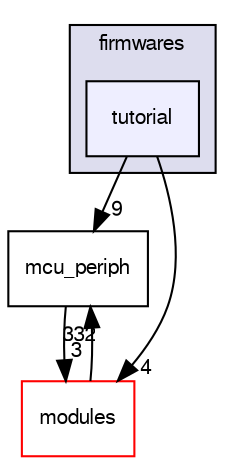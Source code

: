 digraph "sw/airborne/firmwares/tutorial" {
  compound=true
  node [ fontsize="10", fontname="FreeSans"];
  edge [ labelfontsize="10", labelfontname="FreeSans"];
  subgraph clusterdir_e7d2494544042a787a6ee70a779a5e07 {
    graph [ bgcolor="#ddddee", pencolor="black", label="firmwares" fontname="FreeSans", fontsize="10", URL="dir_e7d2494544042a787a6ee70a779a5e07.html"]
  dir_10b4664421e252b3805dc0b09ca0a8ce [shape=box, label="tutorial", style="filled", fillcolor="#eeeeff", pencolor="black", URL="dir_10b4664421e252b3805dc0b09ca0a8ce.html"];
  }
  dir_1ca43f6a116d741d80fb1d0555a2b198 [shape=box label="mcu_periph" URL="dir_1ca43f6a116d741d80fb1d0555a2b198.html"];
  dir_c2abcdd6ccb39c3582929c0e3f5651c2 [shape=box label="modules" fillcolor="white" style="filled" color="red" URL="dir_c2abcdd6ccb39c3582929c0e3f5651c2.html"];
  dir_1ca43f6a116d741d80fb1d0555a2b198->dir_c2abcdd6ccb39c3582929c0e3f5651c2 [headlabel="3", labeldistance=1.5 headhref="dir_000107_000031.html"];
  dir_10b4664421e252b3805dc0b09ca0a8ce->dir_1ca43f6a116d741d80fb1d0555a2b198 [headlabel="9", labeldistance=1.5 headhref="dir_000104_000107.html"];
  dir_10b4664421e252b3805dc0b09ca0a8ce->dir_c2abcdd6ccb39c3582929c0e3f5651c2 [headlabel="4", labeldistance=1.5 headhref="dir_000104_000031.html"];
  dir_c2abcdd6ccb39c3582929c0e3f5651c2->dir_1ca43f6a116d741d80fb1d0555a2b198 [headlabel="332", labeldistance=1.5 headhref="dir_000031_000107.html"];
}

